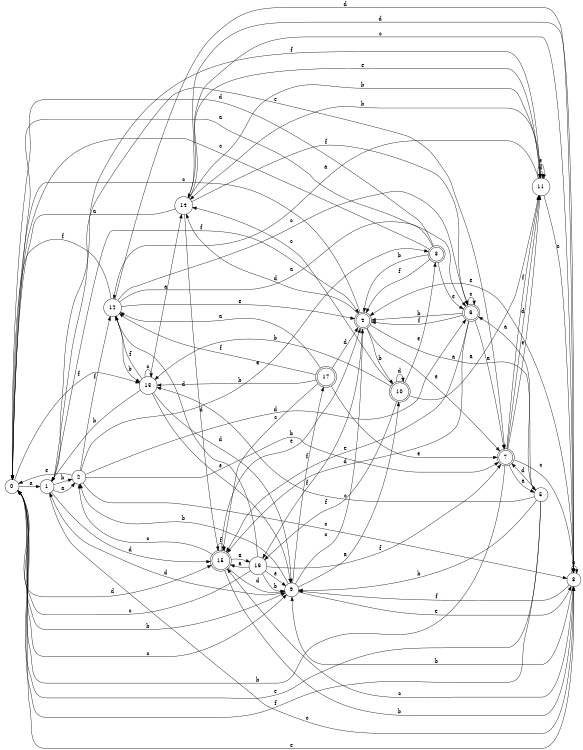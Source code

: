 digraph n15_6 {
__start0 [label="" shape="none"];

rankdir=LR;
size="8,5";

s0 [style="filled", color="black", fillcolor="white" shape="circle", label="0"];
s1 [style="filled", color="black", fillcolor="white" shape="circle", label="1"];
s2 [style="filled", color="black", fillcolor="white" shape="circle", label="2"];
s3 [style="rounded,filled", color="black", fillcolor="white" shape="doublecircle", label="3"];
s4 [style="rounded,filled", color="black", fillcolor="white" shape="doublecircle", label="4"];
s5 [style="filled", color="black", fillcolor="white" shape="circle", label="5"];
s6 [style="rounded,filled", color="black", fillcolor="white" shape="doublecircle", label="6"];
s7 [style="rounded,filled", color="black", fillcolor="white" shape="doublecircle", label="7"];
s8 [style="filled", color="black", fillcolor="white" shape="circle", label="8"];
s9 [style="filled", color="black", fillcolor="white" shape="circle", label="9"];
s10 [style="rounded,filled", color="black", fillcolor="white" shape="doublecircle", label="10"];
s11 [style="filled", color="black", fillcolor="white" shape="circle", label="11"];
s12 [style="filled", color="black", fillcolor="white" shape="circle", label="12"];
s13 [style="filled", color="black", fillcolor="white" shape="circle", label="13"];
s14 [style="filled", color="black", fillcolor="white" shape="circle", label="14"];
s15 [style="rounded,filled", color="black", fillcolor="white" shape="doublecircle", label="15"];
s16 [style="filled", color="black", fillcolor="white" shape="circle", label="16"];
s17 [style="rounded,filled", color="black", fillcolor="white" shape="doublecircle", label="17"];
s0 -> s1 [label="a"];
s0 -> s9 [label="b"];
s0 -> s9 [label="c"];
s0 -> s15 [label="d"];
s0 -> s8 [label="e"];
s0 -> s13 [label="f"];
s1 -> s2 [label="a"];
s1 -> s2 [label="b"];
s1 -> s8 [label="c"];
s1 -> s15 [label="d"];
s1 -> s7 [label="e"];
s1 -> s4 [label="f"];
s2 -> s3 [label="a"];
s2 -> s7 [label="b"];
s2 -> s8 [label="c"];
s2 -> s6 [label="d"];
s2 -> s0 [label="e"];
s2 -> s12 [label="f"];
s3 -> s0 [label="a"];
s3 -> s4 [label="b"];
s3 -> s0 [label="c"];
s3 -> s0 [label="d"];
s3 -> s6 [label="e"];
s3 -> s4 [label="f"];
s4 -> s5 [label="a"];
s4 -> s10 [label="b"];
s4 -> s0 [label="c"];
s4 -> s14 [label="d"];
s4 -> s7 [label="e"];
s4 -> s16 [label="f"];
s5 -> s6 [label="a"];
s5 -> s9 [label="b"];
s5 -> s13 [label="c"];
s5 -> s7 [label="d"];
s5 -> s0 [label="e"];
s5 -> s0 [label="f"];
s6 -> s7 [label="a"];
s6 -> s4 [label="b"];
s6 -> s6 [label="c"];
s6 -> s15 [label="d"];
s6 -> s15 [label="e"];
s6 -> s4 [label="f"];
s7 -> s5 [label="a"];
s7 -> s0 [label="b"];
s7 -> s8 [label="c"];
s7 -> s11 [label="d"];
s7 -> s11 [label="e"];
s7 -> s11 [label="f"];
s8 -> s8 [label="a"];
s8 -> s9 [label="b"];
s8 -> s15 [label="c"];
s8 -> s14 [label="d"];
s8 -> s4 [label="e"];
s8 -> s9 [label="f"];
s9 -> s10 [label="a"];
s9 -> s2 [label="b"];
s9 -> s4 [label="c"];
s9 -> s1 [label="d"];
s9 -> s8 [label="e"];
s9 -> s17 [label="f"];
s10 -> s11 [label="a"];
s10 -> s13 [label="b"];
s10 -> s14 [label="c"];
s10 -> s10 [label="d"];
s10 -> s3 [label="e"];
s10 -> s16 [label="f"];
s11 -> s12 [label="a"];
s11 -> s14 [label="b"];
s11 -> s8 [label="c"];
s11 -> s11 [label="d"];
s11 -> s11 [label="e"];
s11 -> s1 [label="f"];
s12 -> s6 [label="a"];
s12 -> s13 [label="b"];
s12 -> s6 [label="c"];
s12 -> s8 [label="d"];
s12 -> s4 [label="e"];
s12 -> s0 [label="f"];
s13 -> s14 [label="a"];
s13 -> s1 [label="b"];
s13 -> s13 [label="c"];
s13 -> s9 [label="d"];
s13 -> s9 [label="e"];
s13 -> s12 [label="f"];
s14 -> s0 [label="a"];
s14 -> s11 [label="b"];
s14 -> s8 [label="c"];
s14 -> s15 [label="d"];
s14 -> s11 [label="e"];
s14 -> s6 [label="f"];
s15 -> s16 [label="a"];
s15 -> s8 [label="b"];
s15 -> s2 [label="c"];
s15 -> s9 [label="d"];
s15 -> s4 [label="e"];
s15 -> s15 [label="f"];
s16 -> s15 [label="a"];
s16 -> s9 [label="b"];
s16 -> s0 [label="c"];
s16 -> s12 [label="d"];
s16 -> s9 [label="e"];
s16 -> s7 [label="f"];
s17 -> s12 [label="a"];
s17 -> s13 [label="b"];
s17 -> s15 [label="c"];
s17 -> s4 [label="d"];
s17 -> s7 [label="e"];
s17 -> s12 [label="f"];

}